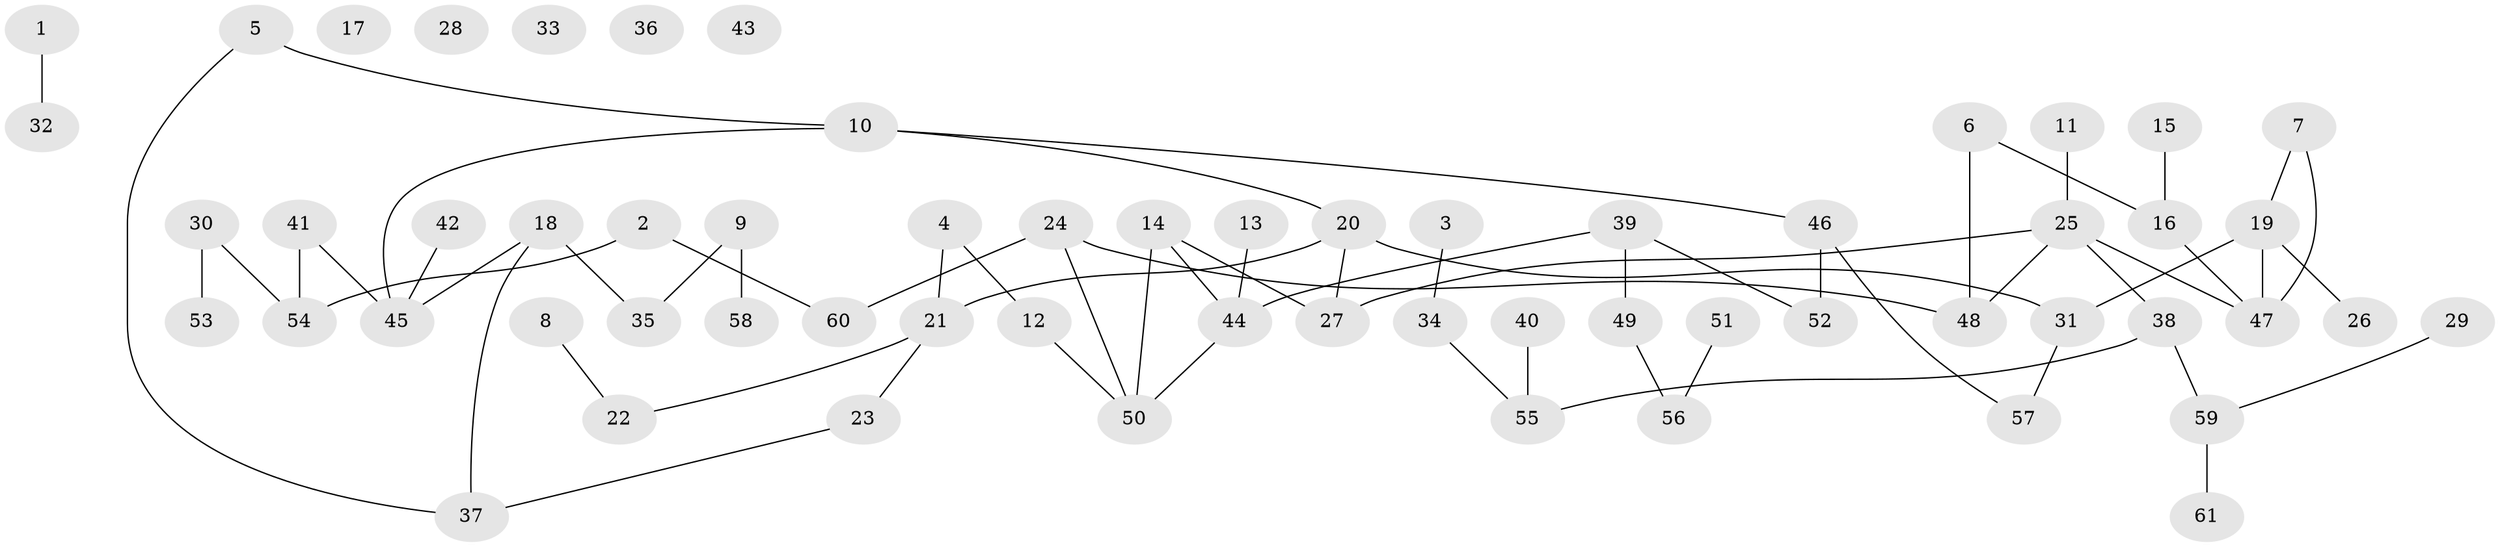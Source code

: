 // Generated by graph-tools (version 1.1) at 2025/13/03/09/25 04:13:02]
// undirected, 61 vertices, 65 edges
graph export_dot {
graph [start="1"]
  node [color=gray90,style=filled];
  1;
  2;
  3;
  4;
  5;
  6;
  7;
  8;
  9;
  10;
  11;
  12;
  13;
  14;
  15;
  16;
  17;
  18;
  19;
  20;
  21;
  22;
  23;
  24;
  25;
  26;
  27;
  28;
  29;
  30;
  31;
  32;
  33;
  34;
  35;
  36;
  37;
  38;
  39;
  40;
  41;
  42;
  43;
  44;
  45;
  46;
  47;
  48;
  49;
  50;
  51;
  52;
  53;
  54;
  55;
  56;
  57;
  58;
  59;
  60;
  61;
  1 -- 32;
  2 -- 54;
  2 -- 60;
  3 -- 34;
  4 -- 12;
  4 -- 21;
  5 -- 10;
  5 -- 37;
  6 -- 16;
  6 -- 48;
  7 -- 19;
  7 -- 47;
  8 -- 22;
  9 -- 35;
  9 -- 58;
  10 -- 20;
  10 -- 45;
  10 -- 46;
  11 -- 25;
  12 -- 50;
  13 -- 44;
  14 -- 27;
  14 -- 44;
  14 -- 50;
  15 -- 16;
  16 -- 47;
  18 -- 35;
  18 -- 37;
  18 -- 45;
  19 -- 26;
  19 -- 31;
  19 -- 47;
  20 -- 21;
  20 -- 27;
  20 -- 31;
  21 -- 22;
  21 -- 23;
  23 -- 37;
  24 -- 48;
  24 -- 50;
  24 -- 60;
  25 -- 27;
  25 -- 38;
  25 -- 47;
  25 -- 48;
  29 -- 59;
  30 -- 53;
  30 -- 54;
  31 -- 57;
  34 -- 55;
  38 -- 55;
  38 -- 59;
  39 -- 44;
  39 -- 49;
  39 -- 52;
  40 -- 55;
  41 -- 45;
  41 -- 54;
  42 -- 45;
  44 -- 50;
  46 -- 52;
  46 -- 57;
  49 -- 56;
  51 -- 56;
  59 -- 61;
}
